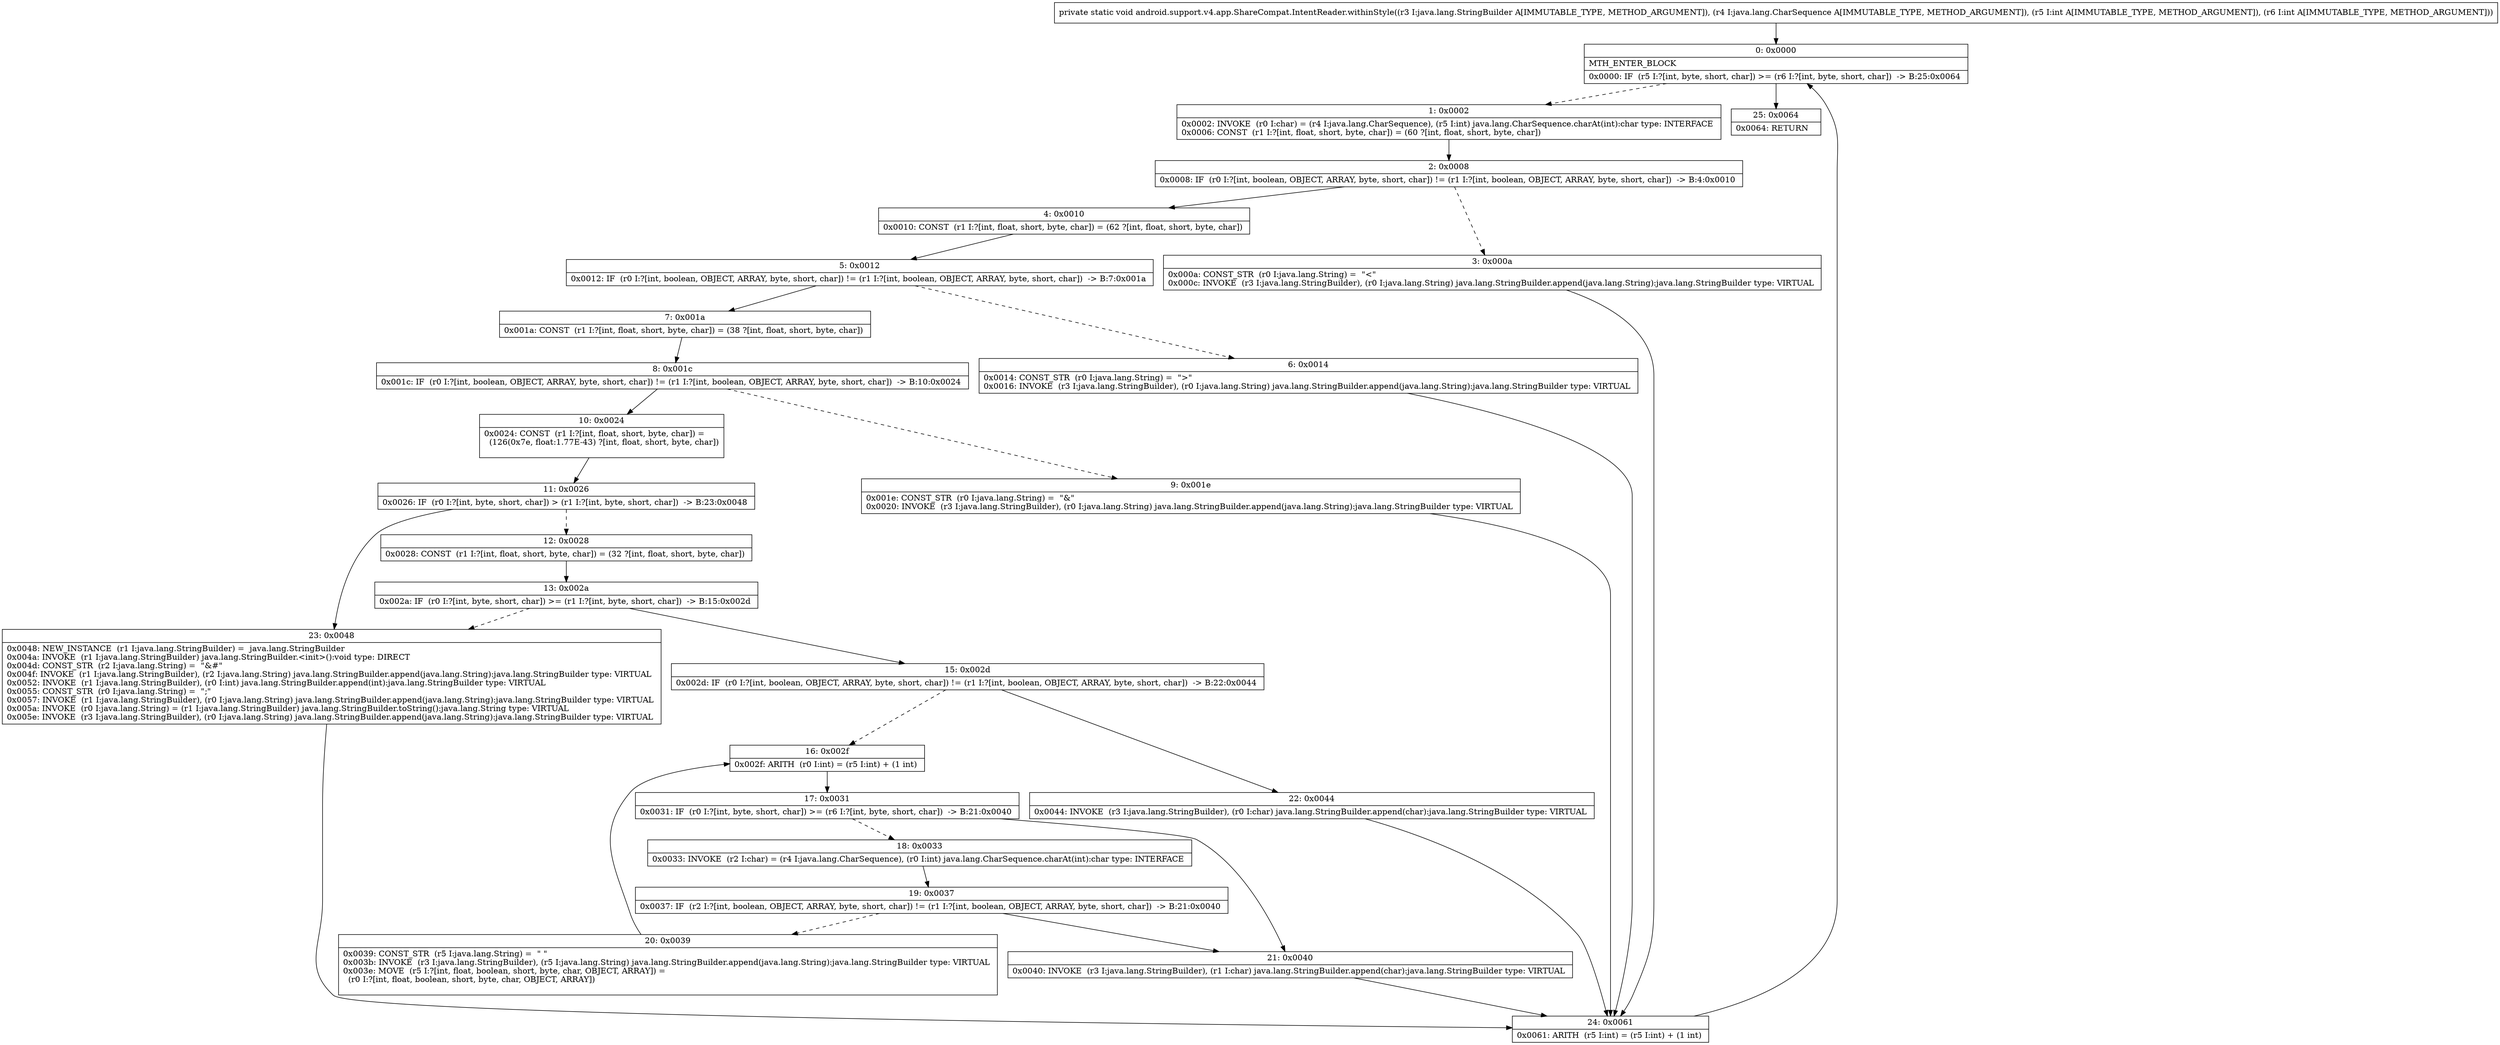 digraph "CFG forandroid.support.v4.app.ShareCompat.IntentReader.withinStyle(Ljava\/lang\/StringBuilder;Ljava\/lang\/CharSequence;II)V" {
Node_0 [shape=record,label="{0\:\ 0x0000|MTH_ENTER_BLOCK\l|0x0000: IF  (r5 I:?[int, byte, short, char]) \>= (r6 I:?[int, byte, short, char])  \-\> B:25:0x0064 \l}"];
Node_1 [shape=record,label="{1\:\ 0x0002|0x0002: INVOKE  (r0 I:char) = (r4 I:java.lang.CharSequence), (r5 I:int) java.lang.CharSequence.charAt(int):char type: INTERFACE \l0x0006: CONST  (r1 I:?[int, float, short, byte, char]) = (60 ?[int, float, short, byte, char]) \l}"];
Node_2 [shape=record,label="{2\:\ 0x0008|0x0008: IF  (r0 I:?[int, boolean, OBJECT, ARRAY, byte, short, char]) != (r1 I:?[int, boolean, OBJECT, ARRAY, byte, short, char])  \-\> B:4:0x0010 \l}"];
Node_3 [shape=record,label="{3\:\ 0x000a|0x000a: CONST_STR  (r0 I:java.lang.String) =  \"&lt;\" \l0x000c: INVOKE  (r3 I:java.lang.StringBuilder), (r0 I:java.lang.String) java.lang.StringBuilder.append(java.lang.String):java.lang.StringBuilder type: VIRTUAL \l}"];
Node_4 [shape=record,label="{4\:\ 0x0010|0x0010: CONST  (r1 I:?[int, float, short, byte, char]) = (62 ?[int, float, short, byte, char]) \l}"];
Node_5 [shape=record,label="{5\:\ 0x0012|0x0012: IF  (r0 I:?[int, boolean, OBJECT, ARRAY, byte, short, char]) != (r1 I:?[int, boolean, OBJECT, ARRAY, byte, short, char])  \-\> B:7:0x001a \l}"];
Node_6 [shape=record,label="{6\:\ 0x0014|0x0014: CONST_STR  (r0 I:java.lang.String) =  \"&gt;\" \l0x0016: INVOKE  (r3 I:java.lang.StringBuilder), (r0 I:java.lang.String) java.lang.StringBuilder.append(java.lang.String):java.lang.StringBuilder type: VIRTUAL \l}"];
Node_7 [shape=record,label="{7\:\ 0x001a|0x001a: CONST  (r1 I:?[int, float, short, byte, char]) = (38 ?[int, float, short, byte, char]) \l}"];
Node_8 [shape=record,label="{8\:\ 0x001c|0x001c: IF  (r0 I:?[int, boolean, OBJECT, ARRAY, byte, short, char]) != (r1 I:?[int, boolean, OBJECT, ARRAY, byte, short, char])  \-\> B:10:0x0024 \l}"];
Node_9 [shape=record,label="{9\:\ 0x001e|0x001e: CONST_STR  (r0 I:java.lang.String) =  \"&amp;\" \l0x0020: INVOKE  (r3 I:java.lang.StringBuilder), (r0 I:java.lang.String) java.lang.StringBuilder.append(java.lang.String):java.lang.StringBuilder type: VIRTUAL \l}"];
Node_10 [shape=record,label="{10\:\ 0x0024|0x0024: CONST  (r1 I:?[int, float, short, byte, char]) = \l  (126(0x7e, float:1.77E\-43) ?[int, float, short, byte, char])\l \l}"];
Node_11 [shape=record,label="{11\:\ 0x0026|0x0026: IF  (r0 I:?[int, byte, short, char]) \> (r1 I:?[int, byte, short, char])  \-\> B:23:0x0048 \l}"];
Node_12 [shape=record,label="{12\:\ 0x0028|0x0028: CONST  (r1 I:?[int, float, short, byte, char]) = (32 ?[int, float, short, byte, char]) \l}"];
Node_13 [shape=record,label="{13\:\ 0x002a|0x002a: IF  (r0 I:?[int, byte, short, char]) \>= (r1 I:?[int, byte, short, char])  \-\> B:15:0x002d \l}"];
Node_15 [shape=record,label="{15\:\ 0x002d|0x002d: IF  (r0 I:?[int, boolean, OBJECT, ARRAY, byte, short, char]) != (r1 I:?[int, boolean, OBJECT, ARRAY, byte, short, char])  \-\> B:22:0x0044 \l}"];
Node_16 [shape=record,label="{16\:\ 0x002f|0x002f: ARITH  (r0 I:int) = (r5 I:int) + (1 int) \l}"];
Node_17 [shape=record,label="{17\:\ 0x0031|0x0031: IF  (r0 I:?[int, byte, short, char]) \>= (r6 I:?[int, byte, short, char])  \-\> B:21:0x0040 \l}"];
Node_18 [shape=record,label="{18\:\ 0x0033|0x0033: INVOKE  (r2 I:char) = (r4 I:java.lang.CharSequence), (r0 I:int) java.lang.CharSequence.charAt(int):char type: INTERFACE \l}"];
Node_19 [shape=record,label="{19\:\ 0x0037|0x0037: IF  (r2 I:?[int, boolean, OBJECT, ARRAY, byte, short, char]) != (r1 I:?[int, boolean, OBJECT, ARRAY, byte, short, char])  \-\> B:21:0x0040 \l}"];
Node_20 [shape=record,label="{20\:\ 0x0039|0x0039: CONST_STR  (r5 I:java.lang.String) =  \"&nbsp;\" \l0x003b: INVOKE  (r3 I:java.lang.StringBuilder), (r5 I:java.lang.String) java.lang.StringBuilder.append(java.lang.String):java.lang.StringBuilder type: VIRTUAL \l0x003e: MOVE  (r5 I:?[int, float, boolean, short, byte, char, OBJECT, ARRAY]) = \l  (r0 I:?[int, float, boolean, short, byte, char, OBJECT, ARRAY])\l \l}"];
Node_21 [shape=record,label="{21\:\ 0x0040|0x0040: INVOKE  (r3 I:java.lang.StringBuilder), (r1 I:char) java.lang.StringBuilder.append(char):java.lang.StringBuilder type: VIRTUAL \l}"];
Node_22 [shape=record,label="{22\:\ 0x0044|0x0044: INVOKE  (r3 I:java.lang.StringBuilder), (r0 I:char) java.lang.StringBuilder.append(char):java.lang.StringBuilder type: VIRTUAL \l}"];
Node_23 [shape=record,label="{23\:\ 0x0048|0x0048: NEW_INSTANCE  (r1 I:java.lang.StringBuilder) =  java.lang.StringBuilder \l0x004a: INVOKE  (r1 I:java.lang.StringBuilder) java.lang.StringBuilder.\<init\>():void type: DIRECT \l0x004d: CONST_STR  (r2 I:java.lang.String) =  \"&#\" \l0x004f: INVOKE  (r1 I:java.lang.StringBuilder), (r2 I:java.lang.String) java.lang.StringBuilder.append(java.lang.String):java.lang.StringBuilder type: VIRTUAL \l0x0052: INVOKE  (r1 I:java.lang.StringBuilder), (r0 I:int) java.lang.StringBuilder.append(int):java.lang.StringBuilder type: VIRTUAL \l0x0055: CONST_STR  (r0 I:java.lang.String) =  \";\" \l0x0057: INVOKE  (r1 I:java.lang.StringBuilder), (r0 I:java.lang.String) java.lang.StringBuilder.append(java.lang.String):java.lang.StringBuilder type: VIRTUAL \l0x005a: INVOKE  (r0 I:java.lang.String) = (r1 I:java.lang.StringBuilder) java.lang.StringBuilder.toString():java.lang.String type: VIRTUAL \l0x005e: INVOKE  (r3 I:java.lang.StringBuilder), (r0 I:java.lang.String) java.lang.StringBuilder.append(java.lang.String):java.lang.StringBuilder type: VIRTUAL \l}"];
Node_24 [shape=record,label="{24\:\ 0x0061|0x0061: ARITH  (r5 I:int) = (r5 I:int) + (1 int) \l}"];
Node_25 [shape=record,label="{25\:\ 0x0064|0x0064: RETURN   \l}"];
MethodNode[shape=record,label="{private static void android.support.v4.app.ShareCompat.IntentReader.withinStyle((r3 I:java.lang.StringBuilder A[IMMUTABLE_TYPE, METHOD_ARGUMENT]), (r4 I:java.lang.CharSequence A[IMMUTABLE_TYPE, METHOD_ARGUMENT]), (r5 I:int A[IMMUTABLE_TYPE, METHOD_ARGUMENT]), (r6 I:int A[IMMUTABLE_TYPE, METHOD_ARGUMENT])) }"];
MethodNode -> Node_0;
Node_0 -> Node_1[style=dashed];
Node_0 -> Node_25;
Node_1 -> Node_2;
Node_2 -> Node_3[style=dashed];
Node_2 -> Node_4;
Node_3 -> Node_24;
Node_4 -> Node_5;
Node_5 -> Node_6[style=dashed];
Node_5 -> Node_7;
Node_6 -> Node_24;
Node_7 -> Node_8;
Node_8 -> Node_9[style=dashed];
Node_8 -> Node_10;
Node_9 -> Node_24;
Node_10 -> Node_11;
Node_11 -> Node_12[style=dashed];
Node_11 -> Node_23;
Node_12 -> Node_13;
Node_13 -> Node_15;
Node_13 -> Node_23[style=dashed];
Node_15 -> Node_16[style=dashed];
Node_15 -> Node_22;
Node_16 -> Node_17;
Node_17 -> Node_18[style=dashed];
Node_17 -> Node_21;
Node_18 -> Node_19;
Node_19 -> Node_20[style=dashed];
Node_19 -> Node_21;
Node_20 -> Node_16;
Node_21 -> Node_24;
Node_22 -> Node_24;
Node_23 -> Node_24;
Node_24 -> Node_0;
}

